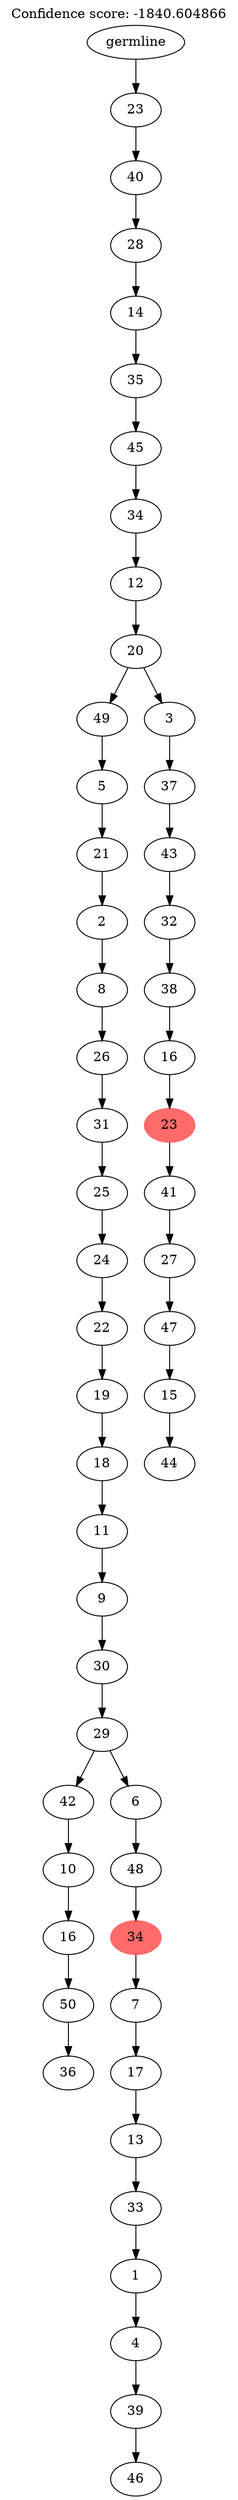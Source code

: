 digraph g {
	"52" -> "53";
	"53" [label="36"];
	"51" -> "52";
	"52" [label="50"];
	"50" -> "51";
	"51" [label="16"];
	"49" -> "50";
	"50" [label="10"];
	"47" -> "48";
	"48" [label="46"];
	"46" -> "47";
	"47" [label="39"];
	"45" -> "46";
	"46" [label="4"];
	"44" -> "45";
	"45" [label="1"];
	"43" -> "44";
	"44" [label="33"];
	"42" -> "43";
	"43" [label="13"];
	"41" -> "42";
	"42" [label="17"];
	"40" -> "41";
	"41" [label="7"];
	"39" -> "40";
	"40" [color=indianred1, style=filled, label="34"];
	"38" -> "39";
	"39" [label="48"];
	"37" -> "38";
	"38" [label="6"];
	"37" -> "49";
	"49" [label="42"];
	"36" -> "37";
	"37" [label="29"];
	"35" -> "36";
	"36" [label="30"];
	"34" -> "35";
	"35" [label="9"];
	"33" -> "34";
	"34" [label="11"];
	"32" -> "33";
	"33" [label="18"];
	"31" -> "32";
	"32" [label="19"];
	"30" -> "31";
	"31" [label="22"];
	"29" -> "30";
	"30" [label="24"];
	"28" -> "29";
	"29" [label="25"];
	"27" -> "28";
	"28" [label="31"];
	"26" -> "27";
	"27" [label="26"];
	"25" -> "26";
	"26" [label="8"];
	"24" -> "25";
	"25" [label="2"];
	"23" -> "24";
	"24" [label="21"];
	"22" -> "23";
	"23" [label="5"];
	"20" -> "21";
	"21" [label="44"];
	"19" -> "20";
	"20" [label="15"];
	"18" -> "19";
	"19" [label="47"];
	"17" -> "18";
	"18" [label="27"];
	"16" -> "17";
	"17" [label="41"];
	"15" -> "16";
	"16" [color=indianred1, style=filled, label="23"];
	"14" -> "15";
	"15" [label="16"];
	"13" -> "14";
	"14" [label="38"];
	"12" -> "13";
	"13" [label="32"];
	"11" -> "12";
	"12" [label="43"];
	"10" -> "11";
	"11" [label="37"];
	"9" -> "10";
	"10" [label="3"];
	"9" -> "22";
	"22" [label="49"];
	"8" -> "9";
	"9" [label="20"];
	"7" -> "8";
	"8" [label="12"];
	"6" -> "7";
	"7" [label="34"];
	"5" -> "6";
	"6" [label="45"];
	"4" -> "5";
	"5" [label="35"];
	"3" -> "4";
	"4" [label="14"];
	"2" -> "3";
	"3" [label="28"];
	"1" -> "2";
	"2" [label="40"];
	"0" -> "1";
	"1" [label="23"];
	"0" [label="germline"];
	labelloc="t";
	label="Confidence score: -1840.604866";
}
